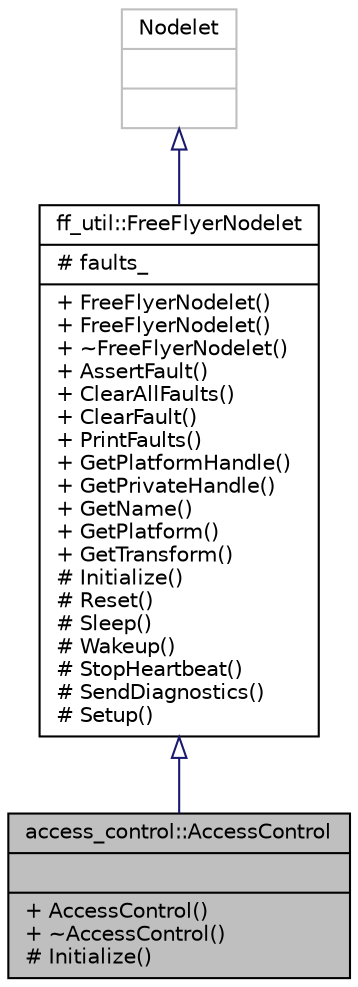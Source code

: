 digraph "access_control::AccessControl"
{
 // LATEX_PDF_SIZE
  edge [fontname="Helvetica",fontsize="10",labelfontname="Helvetica",labelfontsize="10"];
  node [fontname="Helvetica",fontsize="10",shape=record];
  Node1 [label="{access_control::AccessControl\n||+ AccessControl()\l+ ~AccessControl()\l# Initialize()\l}",height=0.2,width=0.4,color="black", fillcolor="grey75", style="filled", fontcolor="black",tooltip=" "];
  Node2 -> Node1 [dir="back",color="midnightblue",fontsize="10",style="solid",arrowtail="onormal",fontname="Helvetica"];
  Node2 [label="{ff_util::FreeFlyerNodelet\n|# faults_\l|+ FreeFlyerNodelet()\l+ FreeFlyerNodelet()\l+ ~FreeFlyerNodelet()\l+ AssertFault()\l+ ClearAllFaults()\l+ ClearFault()\l+ PrintFaults()\l+ GetPlatformHandle()\l+ GetPrivateHandle()\l+ GetName()\l+ GetPlatform()\l+ GetTransform()\l# Initialize()\l# Reset()\l# Sleep()\l# Wakeup()\l# StopHeartbeat()\l# SendDiagnostics()\l# Setup()\l}",height=0.2,width=0.4,color="black", fillcolor="white", style="filled",URL="$classff__util_1_1FreeFlyerNodelet.html",tooltip=" "];
  Node3 -> Node2 [dir="back",color="midnightblue",fontsize="10",style="solid",arrowtail="onormal",fontname="Helvetica"];
  Node3 [label="{Nodelet\n||}",height=0.2,width=0.4,color="grey75", fillcolor="white", style="filled",tooltip=" "];
}
